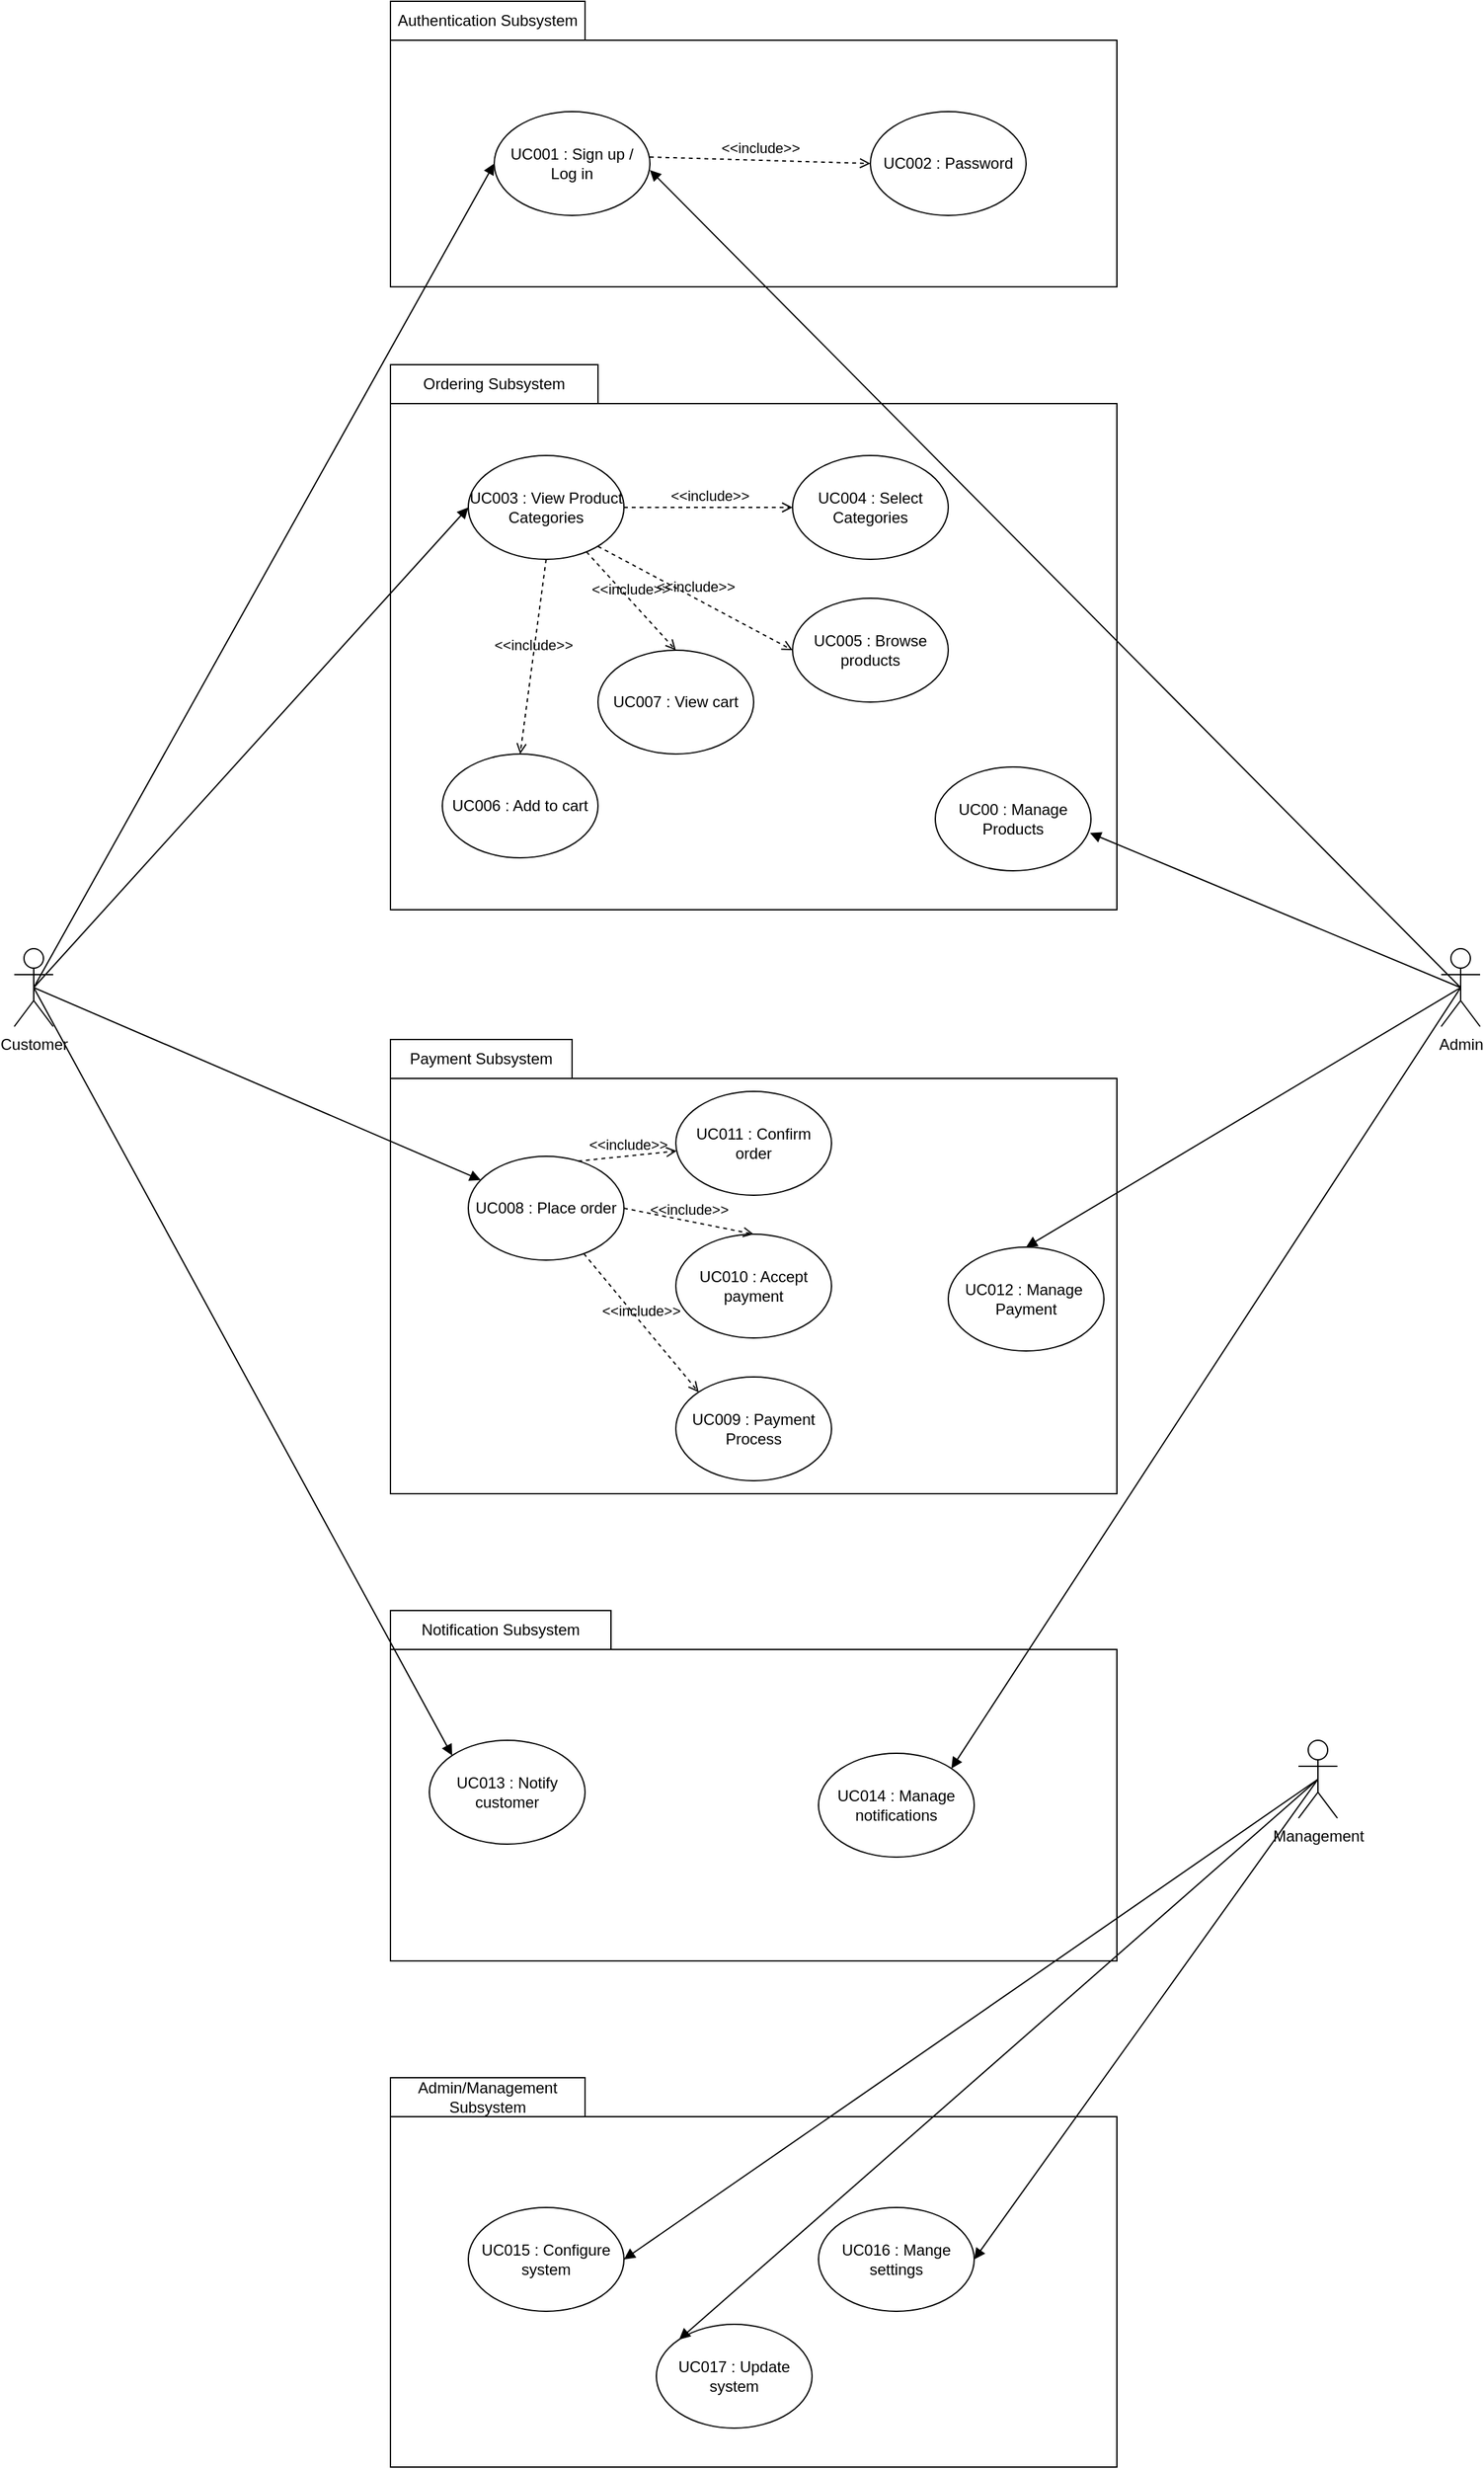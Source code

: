 <mxfile>
    <diagram id="AYqQXd5WyUoClP69d7lD" name="Use case diagram">
        <mxGraphModel dx="3041" dy="1251" grid="1" gridSize="10" guides="1" tooltips="1" connect="1" arrows="1" fold="1" page="1" pageScale="1" pageWidth="850" pageHeight="1100" math="0" shadow="0">
            <root>
                <mxCell id="0"/>
                <mxCell id="1" parent="0"/>
                <mxCell id="UZxbOywT3B7cJk_aI69I-5" value="" style="rounded=0;whiteSpace=wrap;html=1;" parent="1" vertex="1">
                    <mxGeometry x="160" y="240" width="560" height="190" as="geometry"/>
                </mxCell>
                <mxCell id="UZxbOywT3B7cJk_aI69I-6" value="Authentication Subsystem" style="rounded=0;whiteSpace=wrap;html=1;" parent="1" vertex="1">
                    <mxGeometry x="160" y="210" width="150" height="30" as="geometry"/>
                </mxCell>
                <mxCell id="UZxbOywT3B7cJk_aI69I-7" value="UC001 : Sign up / Log in" style="ellipse;whiteSpace=wrap;html=1;" parent="1" vertex="1">
                    <mxGeometry x="240" y="295" width="120" height="80" as="geometry"/>
                </mxCell>
                <mxCell id="UZxbOywT3B7cJk_aI69I-8" value="UC002 : Password" style="ellipse;whiteSpace=wrap;html=1;" parent="1" vertex="1">
                    <mxGeometry x="530" y="295" width="120" height="80" as="geometry"/>
                </mxCell>
                <mxCell id="UZxbOywT3B7cJk_aI69I-9" value="" style="rounded=0;whiteSpace=wrap;html=1;" parent="1" vertex="1">
                    <mxGeometry x="160" y="520" width="560" height="390" as="geometry"/>
                </mxCell>
                <mxCell id="UZxbOywT3B7cJk_aI69I-10" value="Ordering Subsystem" style="rounded=0;whiteSpace=wrap;html=1;" parent="1" vertex="1">
                    <mxGeometry x="160" y="490" width="160" height="30" as="geometry"/>
                </mxCell>
                <mxCell id="UZxbOywT3B7cJk_aI69I-11" value="UC003 : View Product Categories" style="ellipse;whiteSpace=wrap;html=1;" parent="1" vertex="1">
                    <mxGeometry x="220" y="560" width="120" height="80" as="geometry"/>
                </mxCell>
                <mxCell id="UZxbOywT3B7cJk_aI69I-12" value="UC004 : Select Categories" style="ellipse;whiteSpace=wrap;html=1;" parent="1" vertex="1">
                    <mxGeometry x="470" y="560" width="120" height="80" as="geometry"/>
                </mxCell>
                <mxCell id="UZxbOywT3B7cJk_aI69I-13" value="UC005 : Browse products" style="ellipse;whiteSpace=wrap;html=1;" parent="1" vertex="1">
                    <mxGeometry x="470" y="670" width="120" height="80" as="geometry"/>
                </mxCell>
                <mxCell id="UZxbOywT3B7cJk_aI69I-14" value="UC00 : Manage Products" style="ellipse;whiteSpace=wrap;html=1;" parent="1" vertex="1">
                    <mxGeometry x="580" y="800" width="120" height="80" as="geometry"/>
                </mxCell>
                <mxCell id="UZxbOywT3B7cJk_aI69I-15" value="UC006 : Add to cart" style="ellipse;whiteSpace=wrap;html=1;" parent="1" vertex="1">
                    <mxGeometry x="200" y="790" width="120" height="80" as="geometry"/>
                </mxCell>
                <mxCell id="UZxbOywT3B7cJk_aI69I-16" value="UC007 : View cart" style="ellipse;whiteSpace=wrap;html=1;" parent="1" vertex="1">
                    <mxGeometry x="320" y="710" width="120" height="80" as="geometry"/>
                </mxCell>
                <mxCell id="UZxbOywT3B7cJk_aI69I-17" value="" style="rounded=0;whiteSpace=wrap;html=1;" parent="1" vertex="1">
                    <mxGeometry x="160" y="1040" width="560" height="320" as="geometry"/>
                </mxCell>
                <mxCell id="UZxbOywT3B7cJk_aI69I-18" value="Payment Subsystem" style="rounded=0;whiteSpace=wrap;html=1;" parent="1" vertex="1">
                    <mxGeometry x="160" y="1010" width="140" height="30" as="geometry"/>
                </mxCell>
                <mxCell id="UZxbOywT3B7cJk_aI69I-19" value="UC008 : Place order" style="ellipse;whiteSpace=wrap;html=1;" parent="1" vertex="1">
                    <mxGeometry x="220" y="1100" width="120" height="80" as="geometry"/>
                </mxCell>
                <mxCell id="UZxbOywT3B7cJk_aI69I-20" value="UC011 : Confirm order" style="ellipse;whiteSpace=wrap;html=1;" parent="1" vertex="1">
                    <mxGeometry x="380" y="1050" width="120" height="80" as="geometry"/>
                </mxCell>
                <mxCell id="UZxbOywT3B7cJk_aI69I-21" value="UC009 : Payment Process" style="ellipse;whiteSpace=wrap;html=1;" parent="1" vertex="1">
                    <mxGeometry x="380" y="1270" width="120" height="80" as="geometry"/>
                </mxCell>
                <mxCell id="UZxbOywT3B7cJk_aI69I-22" value="UC010 : Accept payment" style="ellipse;whiteSpace=wrap;html=1;" parent="1" vertex="1">
                    <mxGeometry x="380" y="1160" width="120" height="80" as="geometry"/>
                </mxCell>
                <mxCell id="UZxbOywT3B7cJk_aI69I-23" value="UC012 : Manage&amp;nbsp; Payment" style="ellipse;whiteSpace=wrap;html=1;" parent="1" vertex="1">
                    <mxGeometry x="590" y="1170" width="120" height="80" as="geometry"/>
                </mxCell>
                <mxCell id="UZxbOywT3B7cJk_aI69I-24" value="" style="rounded=0;whiteSpace=wrap;html=1;" parent="1" vertex="1">
                    <mxGeometry x="160" y="1480" width="560" height="240" as="geometry"/>
                </mxCell>
                <mxCell id="UZxbOywT3B7cJk_aI69I-25" value="Notification Subsystem" style="rounded=0;whiteSpace=wrap;html=1;" parent="1" vertex="1">
                    <mxGeometry x="160" y="1450" width="170" height="30" as="geometry"/>
                </mxCell>
                <mxCell id="UZxbOywT3B7cJk_aI69I-26" value="UC013 : Notify customer" style="ellipse;whiteSpace=wrap;html=1;" parent="1" vertex="1">
                    <mxGeometry x="190" y="1550" width="120" height="80" as="geometry"/>
                </mxCell>
                <mxCell id="UZxbOywT3B7cJk_aI69I-27" value="UC014 : Manage notifications" style="ellipse;whiteSpace=wrap;html=1;" parent="1" vertex="1">
                    <mxGeometry x="490" y="1560" width="120" height="80" as="geometry"/>
                </mxCell>
                <mxCell id="UZxbOywT3B7cJk_aI69I-28" value="" style="rounded=0;whiteSpace=wrap;html=1;" parent="1" vertex="1">
                    <mxGeometry x="160" y="1840" width="560" height="270" as="geometry"/>
                </mxCell>
                <mxCell id="UZxbOywT3B7cJk_aI69I-30" value="" style="edgeStyle=none;html=1;" parent="1" source="UZxbOywT3B7cJk_aI69I-29" target="UZxbOywT3B7cJk_aI69I-28" edge="1">
                    <mxGeometry relative="1" as="geometry"/>
                </mxCell>
                <mxCell id="UZxbOywT3B7cJk_aI69I-29" value="Admin/Management Subsystem" style="rounded=0;whiteSpace=wrap;html=1;" parent="1" vertex="1">
                    <mxGeometry x="160" y="1810" width="150" height="30" as="geometry"/>
                </mxCell>
                <mxCell id="UZxbOywT3B7cJk_aI69I-31" value="UC015 : Configure system" style="ellipse;whiteSpace=wrap;html=1;" parent="1" vertex="1">
                    <mxGeometry x="220" y="1910" width="120" height="80" as="geometry"/>
                </mxCell>
                <mxCell id="UZxbOywT3B7cJk_aI69I-32" value="UC016 : Mange settings" style="ellipse;whiteSpace=wrap;html=1;" parent="1" vertex="1">
                    <mxGeometry x="490" y="1910" width="120" height="80" as="geometry"/>
                </mxCell>
                <mxCell id="UZxbOywT3B7cJk_aI69I-33" value="UC017 : Update system" style="ellipse;whiteSpace=wrap;html=1;" parent="1" vertex="1">
                    <mxGeometry x="365" y="2000" width="120" height="80" as="geometry"/>
                </mxCell>
                <mxCell id="UZxbOywT3B7cJk_aI69I-34" value="Customer&lt;br&gt;" style="shape=umlActor;verticalLabelPosition=bottom;verticalAlign=top;html=1;outlineConnect=0;" parent="1" vertex="1">
                    <mxGeometry x="-130" y="940" width="30" height="60" as="geometry"/>
                </mxCell>
                <mxCell id="UZxbOywT3B7cJk_aI69I-35" value="Admin" style="shape=umlActor;verticalLabelPosition=bottom;verticalAlign=top;html=1;outlineConnect=0;" parent="1" vertex="1">
                    <mxGeometry x="970" y="940" width="30" height="60" as="geometry"/>
                </mxCell>
                <mxCell id="UZxbOywT3B7cJk_aI69I-39" value="" style="html=1;verticalAlign=bottom;labelBackgroundColor=none;endArrow=block;endFill=1;entryX=0;entryY=0.5;entryDx=0;entryDy=0;exitX=0.5;exitY=0.5;exitDx=0;exitDy=0;exitPerimeter=0;" parent="1" source="UZxbOywT3B7cJk_aI69I-34" target="UZxbOywT3B7cJk_aI69I-7" edge="1">
                    <mxGeometry width="160" relative="1" as="geometry">
                        <mxPoint x="-120" y="970" as="sourcePoint"/>
                        <mxPoint x="40" y="970" as="targetPoint"/>
                    </mxGeometry>
                </mxCell>
                <mxCell id="UZxbOywT3B7cJk_aI69I-40" value="&amp;lt;&amp;lt;include&amp;gt;&amp;gt;" style="html=1;verticalAlign=bottom;labelBackgroundColor=none;endArrow=open;endFill=0;dashed=1;entryX=0;entryY=0.5;entryDx=0;entryDy=0;" parent="1" target="UZxbOywT3B7cJk_aI69I-8" edge="1">
                    <mxGeometry width="160" relative="1" as="geometry">
                        <mxPoint x="360" y="330" as="sourcePoint"/>
                        <mxPoint x="520" y="330" as="targetPoint"/>
                    </mxGeometry>
                </mxCell>
                <mxCell id="UZxbOywT3B7cJk_aI69I-41" value="" style="html=1;verticalAlign=bottom;labelBackgroundColor=none;endArrow=block;endFill=1;exitX=0.5;exitY=0.5;exitDx=0;exitDy=0;exitPerimeter=0;" parent="1" source="UZxbOywT3B7cJk_aI69I-35" edge="1">
                    <mxGeometry width="160" relative="1" as="geometry">
                        <mxPoint x="820" y="890" as="sourcePoint"/>
                        <mxPoint x="360" y="340" as="targetPoint"/>
                    </mxGeometry>
                </mxCell>
                <mxCell id="UZxbOywT3B7cJk_aI69I-43" value="" style="html=1;verticalAlign=bottom;labelBackgroundColor=none;endArrow=block;endFill=1;exitX=0.5;exitY=0.5;exitDx=0;exitDy=0;exitPerimeter=0;entryX=0;entryY=0.5;entryDx=0;entryDy=0;" parent="1" source="UZxbOywT3B7cJk_aI69I-34" target="UZxbOywT3B7cJk_aI69I-11" edge="1">
                    <mxGeometry width="160" relative="1" as="geometry">
                        <mxPoint x="-100" y="970" as="sourcePoint"/>
                        <mxPoint x="40" y="970" as="targetPoint"/>
                    </mxGeometry>
                </mxCell>
                <mxCell id="UZxbOywT3B7cJk_aI69I-44" value="&amp;lt;&amp;lt;include&amp;gt;&amp;gt;" style="html=1;verticalAlign=bottom;labelBackgroundColor=none;endArrow=open;endFill=0;dashed=1;exitX=1;exitY=0.5;exitDx=0;exitDy=0;" parent="1" source="UZxbOywT3B7cJk_aI69I-11" edge="1">
                    <mxGeometry x="0.009" width="160" relative="1" as="geometry">
                        <mxPoint x="330" y="600" as="sourcePoint"/>
                        <mxPoint x="470" y="600" as="targetPoint"/>
                        <mxPoint as="offset"/>
                    </mxGeometry>
                </mxCell>
                <mxCell id="UZxbOywT3B7cJk_aI69I-45" value="&amp;lt;&amp;lt;include&amp;gt;&amp;gt;" style="html=1;verticalAlign=bottom;labelBackgroundColor=none;endArrow=open;endFill=0;dashed=1;entryX=0;entryY=0.5;entryDx=0;entryDy=0;" parent="1" target="UZxbOywT3B7cJk_aI69I-13" edge="1">
                    <mxGeometry width="160" relative="1" as="geometry">
                        <mxPoint x="320" y="630" as="sourcePoint"/>
                        <mxPoint x="480" y="630" as="targetPoint"/>
                    </mxGeometry>
                </mxCell>
                <mxCell id="UZxbOywT3B7cJk_aI69I-46" value="" style="html=1;verticalAlign=bottom;labelBackgroundColor=none;endArrow=block;endFill=1;exitX=0.5;exitY=0.5;exitDx=0;exitDy=0;exitPerimeter=0;" parent="1" source="UZxbOywT3B7cJk_aI69I-34" target="UZxbOywT3B7cJk_aI69I-19" edge="1">
                    <mxGeometry width="160" relative="1" as="geometry">
                        <mxPoint x="-110" y="970" as="sourcePoint"/>
                        <mxPoint x="50" y="970" as="targetPoint"/>
                    </mxGeometry>
                </mxCell>
                <mxCell id="UZxbOywT3B7cJk_aI69I-47" value="&amp;lt;&amp;lt;include&amp;gt;&amp;gt;" style="html=1;verticalAlign=bottom;labelBackgroundColor=none;endArrow=open;endFill=0;dashed=1;exitX=0.706;exitY=0.046;exitDx=0;exitDy=0;exitPerimeter=0;" parent="1" source="UZxbOywT3B7cJk_aI69I-19" target="UZxbOywT3B7cJk_aI69I-20" edge="1">
                    <mxGeometry width="160" relative="1" as="geometry">
                        <mxPoint x="330" y="1150" as="sourcePoint"/>
                        <mxPoint x="490" y="1150" as="targetPoint"/>
                    </mxGeometry>
                </mxCell>
                <mxCell id="UZxbOywT3B7cJk_aI69I-48" value="&amp;lt;&amp;lt;include&amp;gt;&amp;gt;" style="html=1;verticalAlign=bottom;labelBackgroundColor=none;endArrow=open;endFill=0;dashed=1;entryX=0.5;entryY=0;entryDx=0;entryDy=0;exitX=1;exitY=0.5;exitDx=0;exitDy=0;" parent="1" source="UZxbOywT3B7cJk_aI69I-19" target="UZxbOywT3B7cJk_aI69I-22" edge="1">
                    <mxGeometry width="160" relative="1" as="geometry">
                        <mxPoint x="330" y="1140" as="sourcePoint"/>
                        <mxPoint x="490" y="1140" as="targetPoint"/>
                    </mxGeometry>
                </mxCell>
                <mxCell id="UZxbOywT3B7cJk_aI69I-49" value="&amp;lt;&amp;lt;include&amp;gt;&amp;gt;" style="html=1;verticalAlign=bottom;labelBackgroundColor=none;endArrow=open;endFill=0;dashed=1;entryX=0;entryY=0;entryDx=0;entryDy=0;" parent="1" source="UZxbOywT3B7cJk_aI69I-19" target="UZxbOywT3B7cJk_aI69I-21" edge="1">
                    <mxGeometry width="160" relative="1" as="geometry">
                        <mxPoint x="230" y="1250" as="sourcePoint"/>
                        <mxPoint x="390" y="1250" as="targetPoint"/>
                    </mxGeometry>
                </mxCell>
                <mxCell id="UZxbOywT3B7cJk_aI69I-50" value="" style="html=1;verticalAlign=bottom;labelBackgroundColor=none;endArrow=block;endFill=1;exitX=0.5;exitY=0.5;exitDx=0;exitDy=0;exitPerimeter=0;entryX=0;entryY=0;entryDx=0;entryDy=0;" parent="1" source="UZxbOywT3B7cJk_aI69I-34" target="UZxbOywT3B7cJk_aI69I-26" edge="1">
                    <mxGeometry width="160" relative="1" as="geometry">
                        <mxPoint x="-140" y="1110" as="sourcePoint"/>
                        <mxPoint x="20" y="1110" as="targetPoint"/>
                    </mxGeometry>
                </mxCell>
                <mxCell id="UZxbOywT3B7cJk_aI69I-51" value="&amp;lt;&amp;lt;include&amp;gt;&amp;gt;" style="html=1;verticalAlign=bottom;labelBackgroundColor=none;endArrow=open;endFill=0;dashed=1;entryX=0.5;entryY=0;entryDx=0;entryDy=0;" parent="1" source="UZxbOywT3B7cJk_aI69I-11" target="UZxbOywT3B7cJk_aI69I-16" edge="1">
                    <mxGeometry width="160" relative="1" as="geometry">
                        <mxPoint x="180" y="680" as="sourcePoint"/>
                        <mxPoint x="340" y="680" as="targetPoint"/>
                    </mxGeometry>
                </mxCell>
                <mxCell id="UZxbOywT3B7cJk_aI69I-52" value="&amp;lt;&amp;lt;include&amp;gt;&amp;gt;" style="html=1;verticalAlign=bottom;labelBackgroundColor=none;endArrow=open;endFill=0;dashed=1;entryX=0.5;entryY=0;entryDx=0;entryDy=0;exitX=0.5;exitY=1;exitDx=0;exitDy=0;" parent="1" source="UZxbOywT3B7cJk_aI69I-11" target="UZxbOywT3B7cJk_aI69I-15" edge="1">
                    <mxGeometry width="160" relative="1" as="geometry">
                        <mxPoint x="190" y="700" as="sourcePoint"/>
                        <mxPoint x="350" y="700" as="targetPoint"/>
                    </mxGeometry>
                </mxCell>
                <mxCell id="UZxbOywT3B7cJk_aI69I-53" value="" style="html=1;verticalAlign=bottom;labelBackgroundColor=none;endArrow=block;endFill=1;entryX=0.994;entryY=0.636;entryDx=0;entryDy=0;entryPerimeter=0;exitX=0.5;exitY=0.5;exitDx=0;exitDy=0;exitPerimeter=0;" parent="1" source="UZxbOywT3B7cJk_aI69I-35" target="UZxbOywT3B7cJk_aI69I-14" edge="1">
                    <mxGeometry width="160" relative="1" as="geometry">
                        <mxPoint x="710" y="930" as="sourcePoint"/>
                        <mxPoint x="870" y="930" as="targetPoint"/>
                    </mxGeometry>
                </mxCell>
                <mxCell id="UZxbOywT3B7cJk_aI69I-54" value="" style="html=1;verticalAlign=bottom;labelBackgroundColor=none;endArrow=block;endFill=1;exitX=0.5;exitY=0.5;exitDx=0;exitDy=0;exitPerimeter=0;entryX=0.5;entryY=0;entryDx=0;entryDy=0;" parent="1" source="UZxbOywT3B7cJk_aI69I-35" target="UZxbOywT3B7cJk_aI69I-23" edge="1">
                    <mxGeometry width="160" relative="1" as="geometry">
                        <mxPoint x="730" y="1080" as="sourcePoint"/>
                        <mxPoint x="890" y="1080" as="targetPoint"/>
                    </mxGeometry>
                </mxCell>
                <mxCell id="UZxbOywT3B7cJk_aI69I-55" value="" style="html=1;verticalAlign=bottom;labelBackgroundColor=none;endArrow=block;endFill=1;exitX=0.5;exitY=0.5;exitDx=0;exitDy=0;exitPerimeter=0;entryX=1;entryY=0;entryDx=0;entryDy=0;" parent="1" source="UZxbOywT3B7cJk_aI69I-35" target="UZxbOywT3B7cJk_aI69I-27" edge="1">
                    <mxGeometry width="160" relative="1" as="geometry">
                        <mxPoint x="810" y="1210" as="sourcePoint"/>
                        <mxPoint x="970" y="1210" as="targetPoint"/>
                    </mxGeometry>
                </mxCell>
                <mxCell id="9" value="Management" style="shape=umlActor;verticalLabelPosition=bottom;verticalAlign=top;html=1;" parent="1" vertex="1">
                    <mxGeometry x="860" y="1550" width="30" height="60" as="geometry"/>
                </mxCell>
                <mxCell id="10" value="" style="html=1;verticalAlign=bottom;labelBackgroundColor=none;endArrow=block;endFill=1;exitX=0.5;exitY=0.5;exitDx=0;exitDy=0;exitPerimeter=0;entryX=1;entryY=0.5;entryDx=0;entryDy=0;" parent="1" source="9" target="UZxbOywT3B7cJk_aI69I-32" edge="1">
                    <mxGeometry width="160" relative="1" as="geometry">
                        <mxPoint x="860" y="1580" as="sourcePoint"/>
                        <mxPoint x="1182.574" y="2171.716" as="targetPoint"/>
                    </mxGeometry>
                </mxCell>
                <mxCell id="11" value="" style="html=1;verticalAlign=bottom;labelBackgroundColor=none;endArrow=block;endFill=1;exitX=0.5;exitY=0.5;exitDx=0;exitDy=0;exitPerimeter=0;entryX=0;entryY=0;entryDx=0;entryDy=0;" parent="1" source="9" target="UZxbOywT3B7cJk_aI69I-33" edge="1">
                    <mxGeometry width="160" relative="1" as="geometry">
                        <mxPoint x="860" y="1580" as="sourcePoint"/>
                        <mxPoint x="1182.574" y="2171.716" as="targetPoint"/>
                    </mxGeometry>
                </mxCell>
                <mxCell id="12" value="" style="html=1;verticalAlign=bottom;labelBackgroundColor=none;endArrow=block;endFill=1;exitX=0.5;exitY=0.5;exitDx=0;exitDy=0;exitPerimeter=0;entryX=1;entryY=0.5;entryDx=0;entryDy=0;" parent="1" source="9" target="UZxbOywT3B7cJk_aI69I-31" edge="1">
                    <mxGeometry width="160" relative="1" as="geometry">
                        <mxPoint x="-85" y="1000" as="sourcePoint"/>
                        <mxPoint x="237.574" y="1591.716" as="targetPoint"/>
                    </mxGeometry>
                </mxCell>
            </root>
        </mxGraphModel>
    </diagram>
    <diagram id="kaFLFgXNcrs9q_TUXNEo" name="Page-2">
        <mxGraphModel dx="986" dy="563" grid="1" gridSize="10" guides="1" tooltips="1" connect="1" arrows="1" fold="1" page="1" pageScale="1" pageWidth="850" pageHeight="1100" math="0" shadow="0">
            <root>
                <mxCell id="0"/>
                <mxCell id="1" parent="0"/>
            </root>
        </mxGraphModel>
    </diagram>
</mxfile>